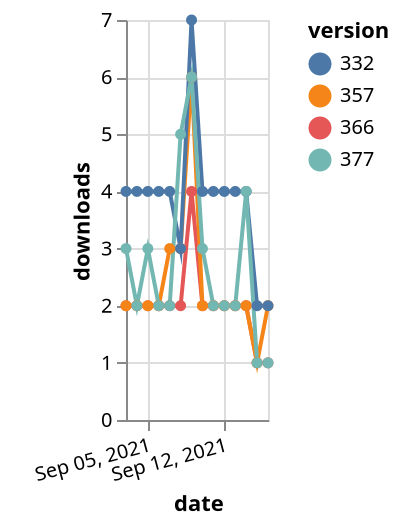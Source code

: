 {"$schema": "https://vega.github.io/schema/vega-lite/v5.json", "description": "A simple bar chart with embedded data.", "data": {"values": [{"date": "2021-09-03", "total": 2297, "delta": 2, "version": "366"}, {"date": "2021-09-04", "total": 2299, "delta": 2, "version": "366"}, {"date": "2021-09-05", "total": 2301, "delta": 2, "version": "366"}, {"date": "2021-09-06", "total": 2303, "delta": 2, "version": "366"}, {"date": "2021-09-07", "total": 2305, "delta": 2, "version": "366"}, {"date": "2021-09-08", "total": 2307, "delta": 2, "version": "366"}, {"date": "2021-09-09", "total": 2311, "delta": 4, "version": "366"}, {"date": "2021-09-10", "total": 2313, "delta": 2, "version": "366"}, {"date": "2021-09-11", "total": 2315, "delta": 2, "version": "366"}, {"date": "2021-09-12", "total": 2317, "delta": 2, "version": "366"}, {"date": "2021-09-13", "total": 2319, "delta": 2, "version": "366"}, {"date": "2021-09-14", "total": 2321, "delta": 2, "version": "366"}, {"date": "2021-09-15", "total": 2322, "delta": 1, "version": "366"}, {"date": "2021-09-16", "total": 2323, "delta": 1, "version": "366"}, {"date": "2021-09-03", "total": 2872, "delta": 2, "version": "357"}, {"date": "2021-09-04", "total": 2874, "delta": 2, "version": "357"}, {"date": "2021-09-05", "total": 2876, "delta": 2, "version": "357"}, {"date": "2021-09-06", "total": 2878, "delta": 2, "version": "357"}, {"date": "2021-09-07", "total": 2881, "delta": 3, "version": "357"}, {"date": "2021-09-08", "total": 2884, "delta": 3, "version": "357"}, {"date": "2021-09-09", "total": 2890, "delta": 6, "version": "357"}, {"date": "2021-09-10", "total": 2892, "delta": 2, "version": "357"}, {"date": "2021-09-11", "total": 2894, "delta": 2, "version": "357"}, {"date": "2021-09-12", "total": 2896, "delta": 2, "version": "357"}, {"date": "2021-09-13", "total": 2898, "delta": 2, "version": "357"}, {"date": "2021-09-14", "total": 2900, "delta": 2, "version": "357"}, {"date": "2021-09-15", "total": 2901, "delta": 1, "version": "357"}, {"date": "2021-09-16", "total": 2903, "delta": 2, "version": "357"}, {"date": "2021-09-03", "total": 4976, "delta": 4, "version": "332"}, {"date": "2021-09-04", "total": 4980, "delta": 4, "version": "332"}, {"date": "2021-09-05", "total": 4984, "delta": 4, "version": "332"}, {"date": "2021-09-06", "total": 4988, "delta": 4, "version": "332"}, {"date": "2021-09-07", "total": 4992, "delta": 4, "version": "332"}, {"date": "2021-09-08", "total": 4995, "delta": 3, "version": "332"}, {"date": "2021-09-09", "total": 5002, "delta": 7, "version": "332"}, {"date": "2021-09-10", "total": 5006, "delta": 4, "version": "332"}, {"date": "2021-09-11", "total": 5010, "delta": 4, "version": "332"}, {"date": "2021-09-12", "total": 5014, "delta": 4, "version": "332"}, {"date": "2021-09-13", "total": 5018, "delta": 4, "version": "332"}, {"date": "2021-09-14", "total": 5022, "delta": 4, "version": "332"}, {"date": "2021-09-15", "total": 5024, "delta": 2, "version": "332"}, {"date": "2021-09-16", "total": 5026, "delta": 2, "version": "332"}, {"date": "2021-09-03", "total": 2111, "delta": 3, "version": "377"}, {"date": "2021-09-04", "total": 2113, "delta": 2, "version": "377"}, {"date": "2021-09-05", "total": 2116, "delta": 3, "version": "377"}, {"date": "2021-09-06", "total": 2118, "delta": 2, "version": "377"}, {"date": "2021-09-07", "total": 2120, "delta": 2, "version": "377"}, {"date": "2021-09-08", "total": 2125, "delta": 5, "version": "377"}, {"date": "2021-09-09", "total": 2131, "delta": 6, "version": "377"}, {"date": "2021-09-10", "total": 2134, "delta": 3, "version": "377"}, {"date": "2021-09-11", "total": 2136, "delta": 2, "version": "377"}, {"date": "2021-09-12", "total": 2138, "delta": 2, "version": "377"}, {"date": "2021-09-13", "total": 2140, "delta": 2, "version": "377"}, {"date": "2021-09-14", "total": 2144, "delta": 4, "version": "377"}, {"date": "2021-09-15", "total": 2145, "delta": 1, "version": "377"}, {"date": "2021-09-16", "total": 2146, "delta": 1, "version": "377"}]}, "width": "container", "mark": {"type": "line", "point": {"filled": true}}, "encoding": {"x": {"field": "date", "type": "temporal", "timeUnit": "yearmonthdate", "title": "date", "axis": {"labelAngle": -15}}, "y": {"field": "delta", "type": "quantitative", "title": "downloads"}, "color": {"field": "version", "type": "nominal"}, "tooltip": {"field": "delta"}}}